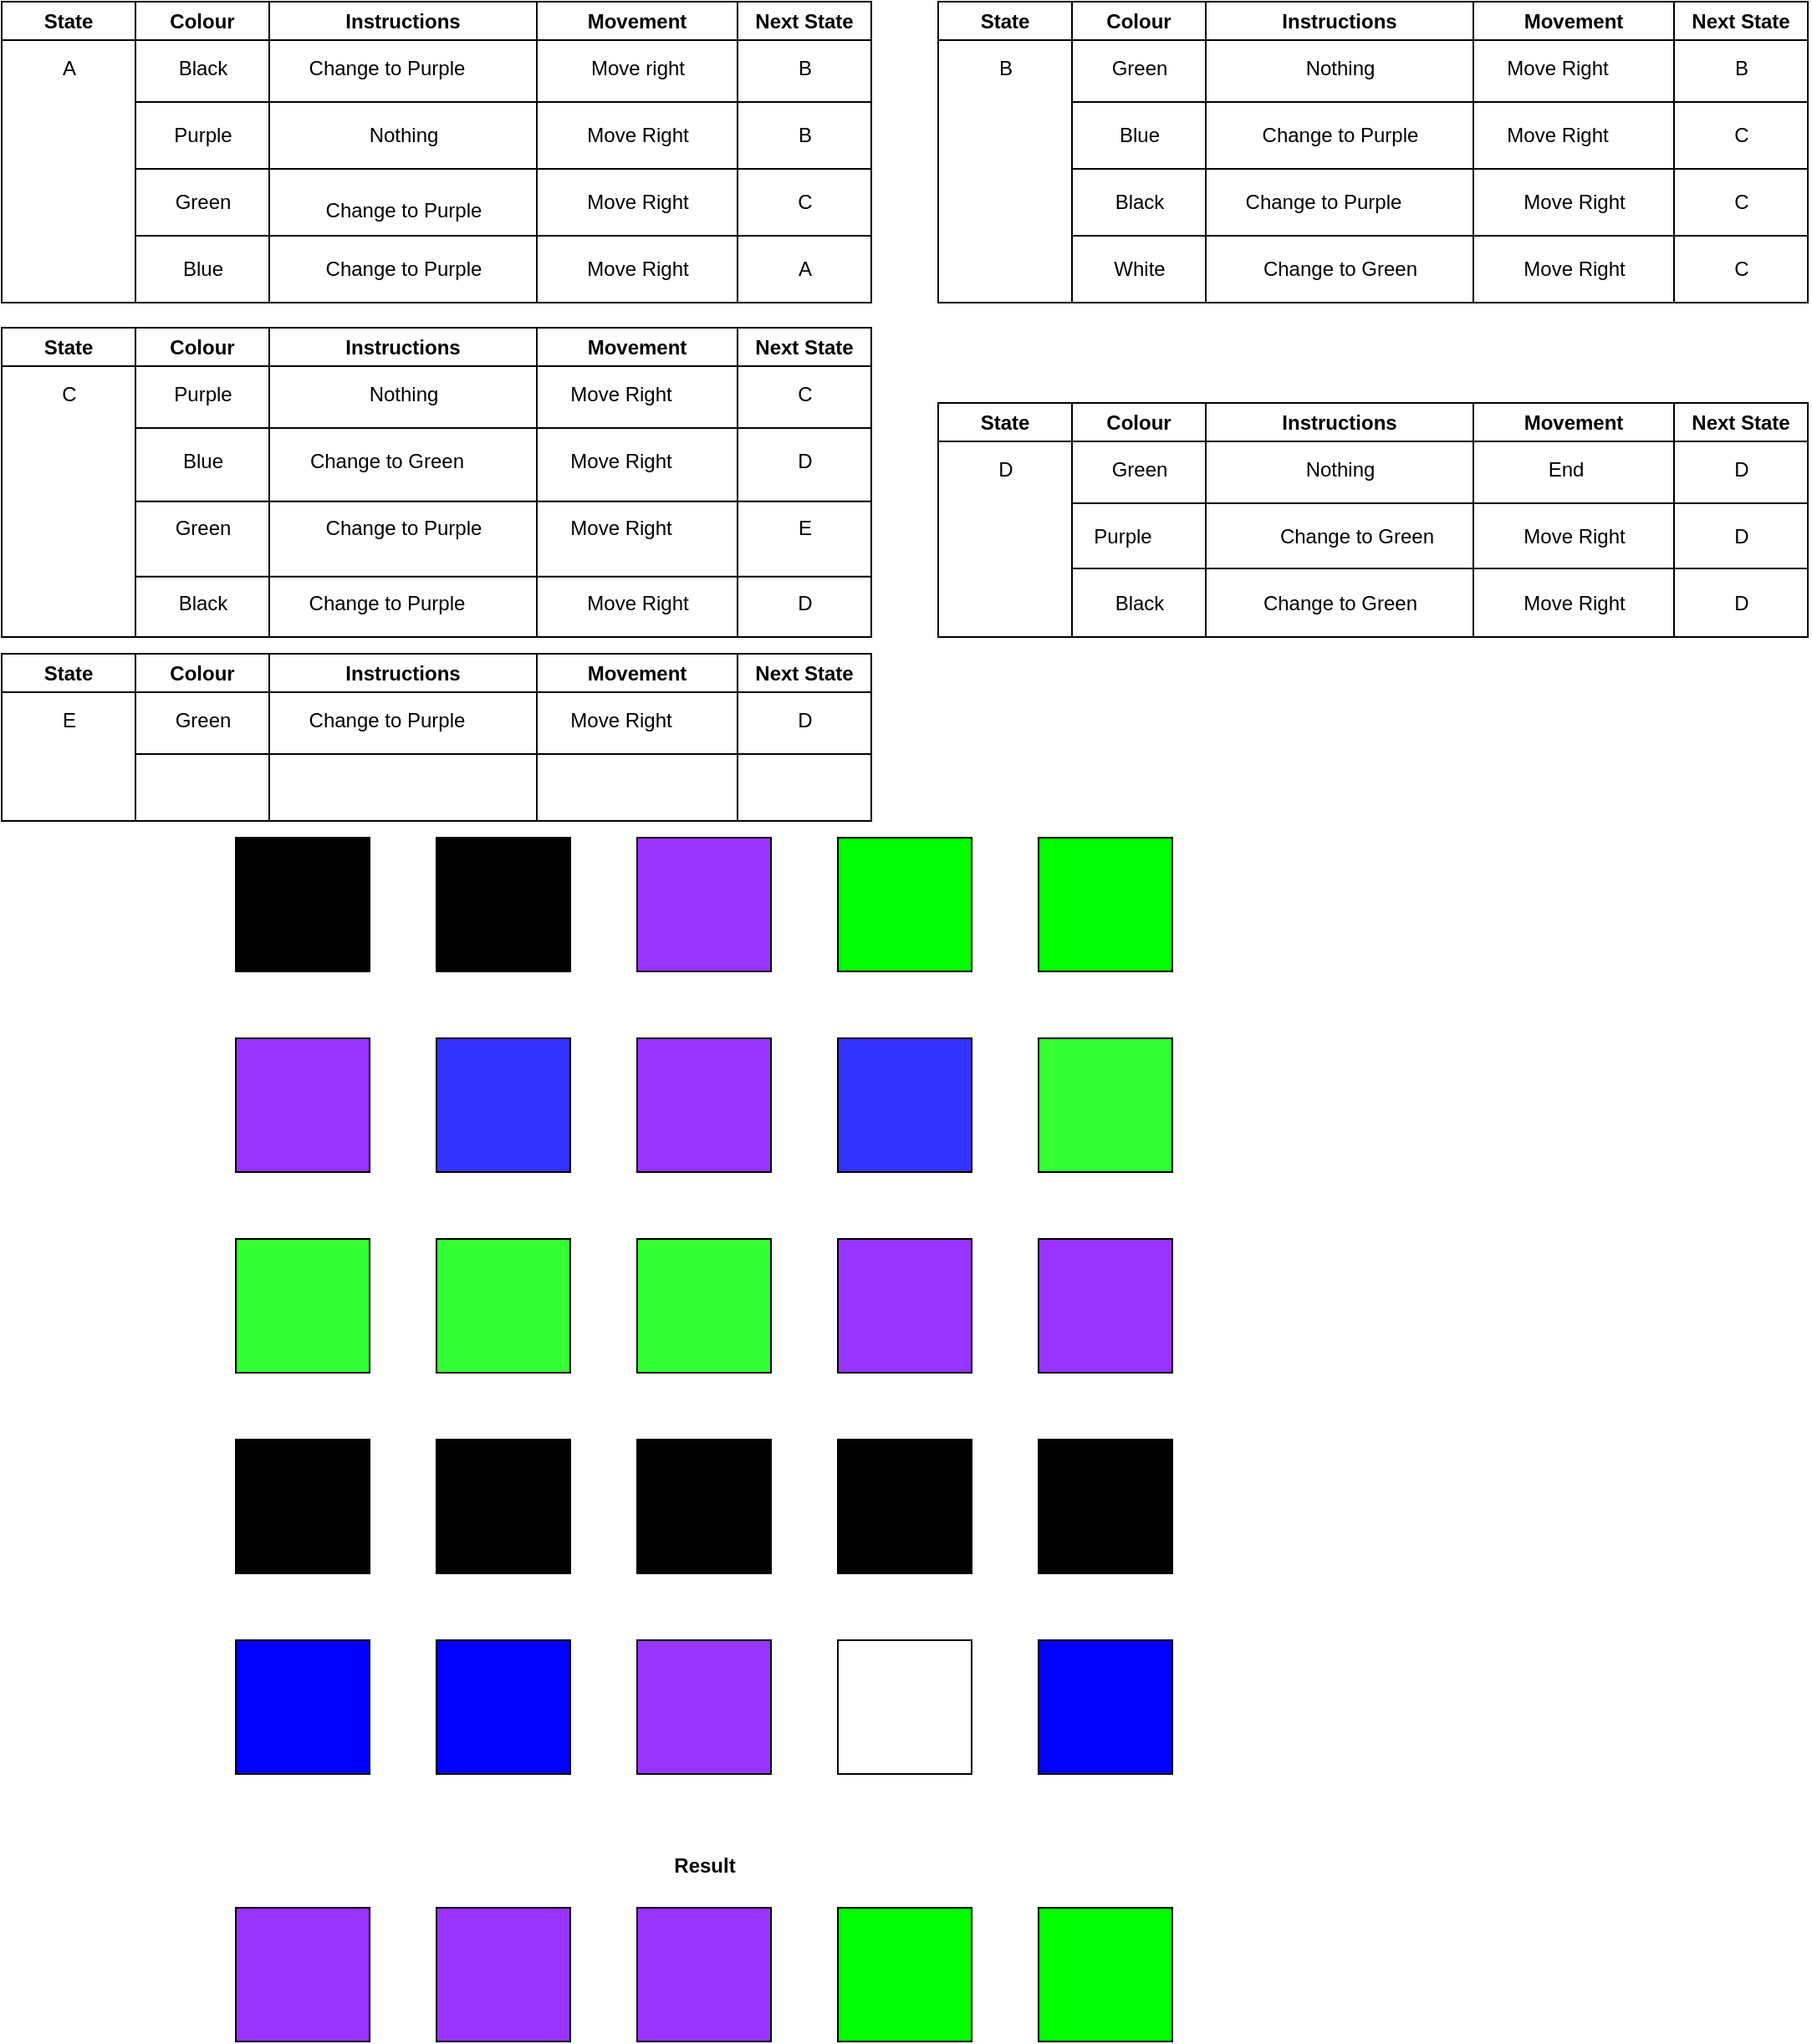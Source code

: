 <mxfile version="21.0.8" type="onedrive"><diagram name="Page-1" id="pqHqkP57RlpaPnxZRw1r"><mxGraphModel dx="2038" dy="684" grid="1" gridSize="10" guides="1" tooltips="1" connect="1" arrows="1" fold="1" page="1" pageScale="1" pageWidth="850" pageHeight="1100" math="0" shadow="0"><root><mxCell id="0"/><mxCell id="1" parent="0"/><mxCell id="VAElhJzOgDlnHm5393Nt-1" value="State" style="swimlane;whiteSpace=wrap;html=1;" vertex="1" parent="1"><mxGeometry x="-140" y="20" width="80" height="180" as="geometry"/></mxCell><mxCell id="VAElhJzOgDlnHm5393Nt-2" value="A" style="text;html=1;align=center;verticalAlign=middle;resizable=0;points=[];autosize=1;strokeColor=none;fillColor=none;" vertex="1" parent="VAElhJzOgDlnHm5393Nt-1"><mxGeometry x="25" y="25" width="30" height="30" as="geometry"/></mxCell><mxCell id="VAElhJzOgDlnHm5393Nt-3" value="" style="endArrow=none;html=1;rounded=0;" edge="1" parent="1"><mxGeometry width="50" height="50" relative="1" as="geometry"><mxPoint x="-60" y="80" as="sourcePoint"/><mxPoint x="380" y="80" as="targetPoint"/></mxGeometry></mxCell><mxCell id="VAElhJzOgDlnHm5393Nt-4" value="Instructions" style="swimlane;whiteSpace=wrap;html=1;" vertex="1" parent="1"><mxGeometry x="20" y="20" width="160" height="180" as="geometry"/></mxCell><mxCell id="VAElhJzOgDlnHm5393Nt-7" value="" style="endArrow=none;html=1;rounded=0;" edge="1" parent="VAElhJzOgDlnHm5393Nt-4"><mxGeometry width="50" height="50" relative="1" as="geometry"><mxPoint x="-80" y="100" as="sourcePoint"/><mxPoint x="360" y="100" as="targetPoint"/></mxGeometry></mxCell><mxCell id="VAElhJzOgDlnHm5393Nt-8" value="" style="endArrow=none;html=1;rounded=0;" edge="1" parent="VAElhJzOgDlnHm5393Nt-4"><mxGeometry width="50" height="50" relative="1" as="geometry"><mxPoint x="-80" y="140" as="sourcePoint"/><mxPoint x="360" y="140" as="targetPoint"/></mxGeometry></mxCell><mxCell id="VAElhJzOgDlnHm5393Nt-134" value="Nothing" style="text;html=1;align=center;verticalAlign=middle;resizable=0;points=[];autosize=1;strokeColor=none;fillColor=none;" vertex="1" parent="VAElhJzOgDlnHm5393Nt-4"><mxGeometry x="50" y="65" width="60" height="30" as="geometry"/></mxCell><mxCell id="VAElhJzOgDlnHm5393Nt-150" value="Change to Purple" style="text;html=1;align=center;verticalAlign=middle;resizable=0;points=[];autosize=1;strokeColor=none;fillColor=none;" vertex="1" parent="VAElhJzOgDlnHm5393Nt-4"><mxGeometry x="20" y="110" width="120" height="30" as="geometry"/></mxCell><mxCell id="VAElhJzOgDlnHm5393Nt-9" value="Movement" style="swimlane;whiteSpace=wrap;html=1;" vertex="1" parent="1"><mxGeometry x="180" y="20" width="120" height="180" as="geometry"/></mxCell><mxCell id="VAElhJzOgDlnHm5393Nt-135" value="Move Right" style="text;html=1;align=center;verticalAlign=middle;resizable=0;points=[];autosize=1;strokeColor=none;fillColor=none;" vertex="1" parent="VAElhJzOgDlnHm5393Nt-9"><mxGeometry x="20" y="65" width="80" height="30" as="geometry"/></mxCell><mxCell id="VAElhJzOgDlnHm5393Nt-11" value="Next State" style="swimlane;whiteSpace=wrap;html=1;" vertex="1" parent="1"><mxGeometry x="300" y="20" width="80" height="180" as="geometry"/></mxCell><mxCell id="VAElhJzOgDlnHm5393Nt-181" value="A" style="text;html=1;align=center;verticalAlign=middle;resizable=0;points=[];autosize=1;strokeColor=none;fillColor=none;" vertex="1" parent="VAElhJzOgDlnHm5393Nt-11"><mxGeometry x="25" y="145" width="30" height="30" as="geometry"/></mxCell><mxCell id="VAElhJzOgDlnHm5393Nt-12" value="Colour" style="swimlane;whiteSpace=wrap;html=1;" vertex="1" parent="1"><mxGeometry x="-60" y="20" width="80" height="180" as="geometry"/></mxCell><mxCell id="VAElhJzOgDlnHm5393Nt-149" value="Green" style="text;html=1;align=center;verticalAlign=middle;resizable=0;points=[];autosize=1;strokeColor=none;fillColor=none;" vertex="1" parent="VAElhJzOgDlnHm5393Nt-12"><mxGeometry x="10" y="105" width="60" height="30" as="geometry"/></mxCell><mxCell id="VAElhJzOgDlnHm5393Nt-132" value="Purple" style="text;html=1;align=center;verticalAlign=middle;resizable=0;points=[];autosize=1;strokeColor=none;fillColor=none;" vertex="1" parent="VAElhJzOgDlnHm5393Nt-12"><mxGeometry x="10" y="65" width="60" height="30" as="geometry"/></mxCell><mxCell id="VAElhJzOgDlnHm5393Nt-178" value="Blue" style="text;html=1;align=center;verticalAlign=middle;resizable=0;points=[];autosize=1;strokeColor=none;fillColor=none;" vertex="1" parent="VAElhJzOgDlnHm5393Nt-12"><mxGeometry x="15" y="145" width="50" height="30" as="geometry"/></mxCell><mxCell id="VAElhJzOgDlnHm5393Nt-14" value="" style="whiteSpace=wrap;html=1;aspect=fixed;fillColor=#9933FF;" vertex="1" parent="1"><mxGeometry y="1160" width="80" height="80" as="geometry"/></mxCell><mxCell id="VAElhJzOgDlnHm5393Nt-15" value="" style="whiteSpace=wrap;html=1;aspect=fixed;fillColor=#9933FF;" vertex="1" parent="1"><mxGeometry x="120" y="1160" width="80" height="80" as="geometry"/></mxCell><mxCell id="VAElhJzOgDlnHm5393Nt-16" value="" style="whiteSpace=wrap;html=1;aspect=fixed;fillColor=#9933FF;" vertex="1" parent="1"><mxGeometry x="240" y="1160" width="80" height="80" as="geometry"/></mxCell><mxCell id="VAElhJzOgDlnHm5393Nt-17" value="" style="whiteSpace=wrap;html=1;aspect=fixed;fillColor=#00FF00;" vertex="1" parent="1"><mxGeometry x="360" y="1160" width="80" height="80" as="geometry"/></mxCell><mxCell id="VAElhJzOgDlnHm5393Nt-18" value="" style="whiteSpace=wrap;html=1;aspect=fixed;fillColor=#00FF00;" vertex="1" parent="1"><mxGeometry x="480" y="1160" width="80" height="80" as="geometry"/></mxCell><mxCell id="VAElhJzOgDlnHm5393Nt-19" value="" style="whiteSpace=wrap;html=1;aspect=fixed;fillColor=#000000;" vertex="1" parent="1"><mxGeometry y="520" width="80" height="80" as="geometry"/></mxCell><mxCell id="VAElhJzOgDlnHm5393Nt-20" value="" style="whiteSpace=wrap;html=1;aspect=fixed;fillColor=#000000;" vertex="1" parent="1"><mxGeometry x="120" y="520" width="80" height="80" as="geometry"/></mxCell><mxCell id="VAElhJzOgDlnHm5393Nt-21" value="" style="whiteSpace=wrap;html=1;aspect=fixed;fillColor=#9933FF;" vertex="1" parent="1"><mxGeometry x="240" y="520" width="80" height="80" as="geometry"/></mxCell><mxCell id="VAElhJzOgDlnHm5393Nt-22" value="" style="whiteSpace=wrap;html=1;aspect=fixed;fillColor=#00FF00;" vertex="1" parent="1"><mxGeometry x="360" y="520" width="80" height="80" as="geometry"/></mxCell><mxCell id="VAElhJzOgDlnHm5393Nt-23" value="" style="whiteSpace=wrap;html=1;aspect=fixed;fillColor=#00FF00;" vertex="1" parent="1"><mxGeometry x="480" y="520" width="80" height="80" as="geometry"/></mxCell><mxCell id="VAElhJzOgDlnHm5393Nt-24" value="" style="whiteSpace=wrap;html=1;aspect=fixed;fillColor=#9933FF;" vertex="1" parent="1"><mxGeometry y="640" width="80" height="80" as="geometry"/></mxCell><mxCell id="VAElhJzOgDlnHm5393Nt-25" value="" style="whiteSpace=wrap;html=1;aspect=fixed;fillColor=#3333FF;" vertex="1" parent="1"><mxGeometry x="120" y="640" width="80" height="80" as="geometry"/></mxCell><mxCell id="VAElhJzOgDlnHm5393Nt-26" value="" style="whiteSpace=wrap;html=1;aspect=fixed;fillColor=#9933FF;" vertex="1" parent="1"><mxGeometry x="240" y="640" width="80" height="80" as="geometry"/></mxCell><mxCell id="VAElhJzOgDlnHm5393Nt-27" value="" style="whiteSpace=wrap;html=1;aspect=fixed;fillColor=#3333FF;" vertex="1" parent="1"><mxGeometry x="360" y="640" width="80" height="80" as="geometry"/></mxCell><mxCell id="VAElhJzOgDlnHm5393Nt-28" value="" style="whiteSpace=wrap;html=1;aspect=fixed;fillColor=#33FF33;" vertex="1" parent="1"><mxGeometry x="480" y="640" width="80" height="80" as="geometry"/></mxCell><mxCell id="VAElhJzOgDlnHm5393Nt-29" value="" style="whiteSpace=wrap;html=1;aspect=fixed;fillColor=#33FF33;" vertex="1" parent="1"><mxGeometry y="760" width="80" height="80" as="geometry"/></mxCell><mxCell id="VAElhJzOgDlnHm5393Nt-30" value="" style="whiteSpace=wrap;html=1;aspect=fixed;fillColor=#33FF33;" vertex="1" parent="1"><mxGeometry x="120" y="760" width="80" height="80" as="geometry"/></mxCell><mxCell id="VAElhJzOgDlnHm5393Nt-31" value="" style="whiteSpace=wrap;html=1;aspect=fixed;fillColor=#33FF33;" vertex="1" parent="1"><mxGeometry x="240" y="760" width="80" height="80" as="geometry"/></mxCell><mxCell id="VAElhJzOgDlnHm5393Nt-32" value="" style="whiteSpace=wrap;html=1;aspect=fixed;fillColor=#9933FF;" vertex="1" parent="1"><mxGeometry x="360" y="760" width="80" height="80" as="geometry"/></mxCell><mxCell id="VAElhJzOgDlnHm5393Nt-33" value="" style="whiteSpace=wrap;html=1;aspect=fixed;fillColor=#9933FF;" vertex="1" parent="1"><mxGeometry x="480" y="760" width="80" height="80" as="geometry"/></mxCell><mxCell id="VAElhJzOgDlnHm5393Nt-34" value="" style="whiteSpace=wrap;html=1;aspect=fixed;fillColor=#000000;" vertex="1" parent="1"><mxGeometry y="880" width="80" height="80" as="geometry"/></mxCell><mxCell id="VAElhJzOgDlnHm5393Nt-35" value="" style="whiteSpace=wrap;html=1;aspect=fixed;fillColor=#000000;" vertex="1" parent="1"><mxGeometry x="120" y="880" width="80" height="80" as="geometry"/></mxCell><mxCell id="VAElhJzOgDlnHm5393Nt-36" value="" style="whiteSpace=wrap;html=1;aspect=fixed;fillColor=#000000;" vertex="1" parent="1"><mxGeometry x="240" y="880" width="80" height="80" as="geometry"/></mxCell><mxCell id="VAElhJzOgDlnHm5393Nt-37" value="" style="whiteSpace=wrap;html=1;aspect=fixed;fillColor=#000000;" vertex="1" parent="1"><mxGeometry x="360" y="880" width="80" height="80" as="geometry"/></mxCell><mxCell id="VAElhJzOgDlnHm5393Nt-38" value="" style="whiteSpace=wrap;html=1;aspect=fixed;fillColor=#000000;" vertex="1" parent="1"><mxGeometry x="480" y="880" width="80" height="80" as="geometry"/></mxCell><mxCell id="VAElhJzOgDlnHm5393Nt-39" value="" style="whiteSpace=wrap;html=1;aspect=fixed;fillColor=#0000FF;" vertex="1" parent="1"><mxGeometry y="1000" width="80" height="80" as="geometry"/></mxCell><mxCell id="VAElhJzOgDlnHm5393Nt-40" value="" style="whiteSpace=wrap;html=1;aspect=fixed;fillColor=#0000FF;" vertex="1" parent="1"><mxGeometry x="120" y="1000" width="80" height="80" as="geometry"/></mxCell><mxCell id="VAElhJzOgDlnHm5393Nt-41" value="" style="whiteSpace=wrap;html=1;aspect=fixed;fillColor=#9933FF;" vertex="1" parent="1"><mxGeometry x="240" y="1000" width="80" height="80" as="geometry"/></mxCell><mxCell id="VAElhJzOgDlnHm5393Nt-42" value="" style="whiteSpace=wrap;html=1;aspect=fixed;fillColor=#FFFFFF;" vertex="1" parent="1"><mxGeometry x="360" y="1000" width="80" height="80" as="geometry"/></mxCell><mxCell id="VAElhJzOgDlnHm5393Nt-43" value="" style="whiteSpace=wrap;html=1;aspect=fixed;fillColor=#0000FF;" vertex="1" parent="1"><mxGeometry x="480" y="1000" width="80" height="80" as="geometry"/></mxCell><mxCell id="VAElhJzOgDlnHm5393Nt-44" value="B" style="text;html=1;align=center;verticalAlign=middle;resizable=0;points=[];autosize=1;strokeColor=none;fillColor=none;" vertex="1" parent="1"><mxGeometry x="325" y="45" width="30" height="30" as="geometry"/></mxCell><mxCell id="VAElhJzOgDlnHm5393Nt-45" value="State" style="swimlane;whiteSpace=wrap;html=1;" vertex="1" parent="1"><mxGeometry x="420" y="20" width="80" height="180" as="geometry"/></mxCell><mxCell id="VAElhJzOgDlnHm5393Nt-46" value="B" style="text;html=1;align=center;verticalAlign=middle;resizable=0;points=[];autosize=1;strokeColor=none;fillColor=none;" vertex="1" parent="VAElhJzOgDlnHm5393Nt-45"><mxGeometry x="25" y="25" width="30" height="30" as="geometry"/></mxCell><mxCell id="VAElhJzOgDlnHm5393Nt-47" value="" style="endArrow=none;html=1;rounded=0;" edge="1" parent="1"><mxGeometry width="50" height="50" relative="1" as="geometry"><mxPoint x="500" y="80" as="sourcePoint"/><mxPoint x="940" y="80" as="targetPoint"/></mxGeometry></mxCell><mxCell id="VAElhJzOgDlnHm5393Nt-48" value="Instructions" style="swimlane;whiteSpace=wrap;html=1;" vertex="1" parent="1"><mxGeometry x="580" y="20" width="160" height="180" as="geometry"/></mxCell><mxCell id="VAElhJzOgDlnHm5393Nt-51" value="" style="endArrow=none;html=1;rounded=0;" edge="1" parent="VAElhJzOgDlnHm5393Nt-48"><mxGeometry width="50" height="50" relative="1" as="geometry"><mxPoint x="-80" y="100" as="sourcePoint"/><mxPoint x="360" y="100" as="targetPoint"/></mxGeometry></mxCell><mxCell id="VAElhJzOgDlnHm5393Nt-53" value="" style="endArrow=none;html=1;rounded=0;" edge="1" parent="VAElhJzOgDlnHm5393Nt-48"><mxGeometry width="50" height="50" relative="1" as="geometry"><mxPoint x="-80" y="140" as="sourcePoint"/><mxPoint x="360" y="140" as="targetPoint"/></mxGeometry></mxCell><mxCell id="VAElhJzOgDlnHm5393Nt-55" value="Movement" style="swimlane;whiteSpace=wrap;html=1;" vertex="1" parent="1"><mxGeometry x="740" y="20" width="120" height="180" as="geometry"/></mxCell><mxCell id="VAElhJzOgDlnHm5393Nt-58" value="Next State" style="swimlane;whiteSpace=wrap;html=1;" vertex="1" parent="1"><mxGeometry x="860" y="20" width="80" height="180" as="geometry"/></mxCell><mxCell id="VAElhJzOgDlnHm5393Nt-59" value="Colour" style="swimlane;whiteSpace=wrap;html=1;startSize=23;" vertex="1" parent="1"><mxGeometry x="500" y="20" width="80" height="180" as="geometry"/></mxCell><mxCell id="VAElhJzOgDlnHm5393Nt-138" value="Blue" style="text;html=1;align=center;verticalAlign=middle;resizable=0;points=[];autosize=1;strokeColor=none;fillColor=none;" vertex="1" parent="VAElhJzOgDlnHm5393Nt-59"><mxGeometry x="15" y="65" width="50" height="30" as="geometry"/></mxCell><mxCell id="VAElhJzOgDlnHm5393Nt-63" value="B" style="text;html=1;align=center;verticalAlign=middle;resizable=0;points=[];autosize=1;strokeColor=none;fillColor=none;" vertex="1" parent="1"><mxGeometry x="885" y="45" width="30" height="30" as="geometry"/></mxCell><mxCell id="VAElhJzOgDlnHm5393Nt-65" value="C" style="text;html=1;align=center;verticalAlign=middle;resizable=0;points=[];autosize=1;strokeColor=none;fillColor=none;" vertex="1" parent="1"><mxGeometry x="885" y="85" width="30" height="30" as="geometry"/></mxCell><mxCell id="VAElhJzOgDlnHm5393Nt-66" value="State" style="swimlane;whiteSpace=wrap;html=1;" vertex="1" parent="1"><mxGeometry x="-140" y="215" width="80" height="185" as="geometry"/></mxCell><mxCell id="VAElhJzOgDlnHm5393Nt-67" value="C" style="text;html=1;align=center;verticalAlign=middle;resizable=0;points=[];autosize=1;strokeColor=none;fillColor=none;" vertex="1" parent="VAElhJzOgDlnHm5393Nt-66"><mxGeometry x="25" y="25" width="30" height="30" as="geometry"/></mxCell><mxCell id="VAElhJzOgDlnHm5393Nt-68" value="" style="endArrow=none;html=1;rounded=0;" edge="1" parent="1"><mxGeometry width="50" height="50" relative="1" as="geometry"><mxPoint x="-60" y="275" as="sourcePoint"/><mxPoint x="380" y="275" as="targetPoint"/></mxGeometry></mxCell><mxCell id="VAElhJzOgDlnHm5393Nt-69" value="Instructions" style="swimlane;whiteSpace=wrap;html=1;" vertex="1" parent="1"><mxGeometry x="20" y="215" width="160" height="185" as="geometry"/></mxCell><mxCell id="VAElhJzOgDlnHm5393Nt-142" value="Nothing" style="text;html=1;align=center;verticalAlign=middle;resizable=0;points=[];autosize=1;strokeColor=none;fillColor=none;" vertex="1" parent="VAElhJzOgDlnHm5393Nt-69"><mxGeometry x="50" y="25" width="60" height="30" as="geometry"/></mxCell><mxCell id="VAElhJzOgDlnHm5393Nt-72" value="Movement" style="swimlane;whiteSpace=wrap;html=1;" vertex="1" parent="1"><mxGeometry x="180" y="215" width="120" height="185" as="geometry"/></mxCell><mxCell id="VAElhJzOgDlnHm5393Nt-153" value="" style="endArrow=none;html=1;rounded=0;" edge="1" parent="VAElhJzOgDlnHm5393Nt-72"><mxGeometry width="50" height="50" relative="1" as="geometry"><mxPoint x="-240" y="103.82" as="sourcePoint"/><mxPoint x="200" y="103.82" as="targetPoint"/></mxGeometry></mxCell><mxCell id="VAElhJzOgDlnHm5393Nt-171" value="" style="endArrow=none;html=1;rounded=0;" edge="1" parent="VAElhJzOgDlnHm5393Nt-72"><mxGeometry width="50" height="50" relative="1" as="geometry"><mxPoint x="-240" y="148.82" as="sourcePoint"/><mxPoint x="200" y="148.82" as="targetPoint"/></mxGeometry></mxCell><mxCell id="VAElhJzOgDlnHm5393Nt-74" value="Next State" style="swimlane;whiteSpace=wrap;html=1;" vertex="1" parent="1"><mxGeometry x="300" y="215" width="80" height="185" as="geometry"/></mxCell><mxCell id="VAElhJzOgDlnHm5393Nt-75" value="Colour" style="swimlane;whiteSpace=wrap;html=1;" vertex="1" parent="1"><mxGeometry x="-60" y="215" width="80" height="185" as="geometry"/></mxCell><mxCell id="VAElhJzOgDlnHm5393Nt-141" value="Purple" style="text;html=1;align=center;verticalAlign=middle;resizable=0;points=[];autosize=1;strokeColor=none;fillColor=none;" vertex="1" parent="VAElhJzOgDlnHm5393Nt-75"><mxGeometry x="10" y="25" width="60" height="30" as="geometry"/></mxCell><mxCell id="VAElhJzOgDlnHm5393Nt-154" value="Green" style="text;html=1;align=center;verticalAlign=middle;resizable=0;points=[];autosize=1;strokeColor=none;fillColor=none;" vertex="1" parent="VAElhJzOgDlnHm5393Nt-75"><mxGeometry x="10" y="105" width="60" height="30" as="geometry"/></mxCell><mxCell id="VAElhJzOgDlnHm5393Nt-77" value="C" style="text;html=1;align=center;verticalAlign=middle;resizable=0;points=[];autosize=1;strokeColor=none;fillColor=none;" vertex="1" parent="1"><mxGeometry x="325" y="240" width="30" height="30" as="geometry"/></mxCell><mxCell id="VAElhJzOgDlnHm5393Nt-78" value="State" style="swimlane;whiteSpace=wrap;html=1;" vertex="1" parent="1"><mxGeometry x="420" y="260" width="80" height="140" as="geometry"/></mxCell><mxCell id="VAElhJzOgDlnHm5393Nt-79" value="D" style="text;html=1;align=center;verticalAlign=middle;resizable=0;points=[];autosize=1;strokeColor=none;fillColor=none;" vertex="1" parent="VAElhJzOgDlnHm5393Nt-78"><mxGeometry x="25" y="25" width="30" height="30" as="geometry"/></mxCell><mxCell id="VAElhJzOgDlnHm5393Nt-80" value="" style="endArrow=none;html=1;rounded=0;" edge="1" parent="1"><mxGeometry width="50" height="50" relative="1" as="geometry"><mxPoint x="500" y="320" as="sourcePoint"/><mxPoint x="940" y="320" as="targetPoint"/></mxGeometry></mxCell><mxCell id="VAElhJzOgDlnHm5393Nt-81" value="Instructions" style="swimlane;whiteSpace=wrap;html=1;" vertex="1" parent="1"><mxGeometry x="580" y="260" width="160" height="140" as="geometry"/></mxCell><mxCell id="VAElhJzOgDlnHm5393Nt-83" value="Movement" style="swimlane;whiteSpace=wrap;html=1;" vertex="1" parent="1"><mxGeometry x="740" y="260" width="120" height="140" as="geometry"/></mxCell><mxCell id="VAElhJzOgDlnHm5393Nt-84" value="End" style="text;html=1;align=center;verticalAlign=middle;resizable=0;points=[];autosize=1;strokeColor=none;fillColor=none;" vertex="1" parent="VAElhJzOgDlnHm5393Nt-83"><mxGeometry x="35" y="25" width="40" height="30" as="geometry"/></mxCell><mxCell id="VAElhJzOgDlnHm5393Nt-85" value="Next State" style="swimlane;whiteSpace=wrap;html=1;" vertex="1" parent="1"><mxGeometry x="860" y="260" width="80" height="140" as="geometry"/></mxCell><mxCell id="VAElhJzOgDlnHm5393Nt-86" value="D" style="text;html=1;align=center;verticalAlign=middle;resizable=0;points=[];autosize=1;strokeColor=none;fillColor=none;" vertex="1" parent="VAElhJzOgDlnHm5393Nt-85"><mxGeometry x="25" y="65" width="30" height="30" as="geometry"/></mxCell><mxCell id="VAElhJzOgDlnHm5393Nt-87" value="" style="endArrow=none;html=1;rounded=0;" edge="1" parent="VAElhJzOgDlnHm5393Nt-85"><mxGeometry width="50" height="50" relative="1" as="geometry"><mxPoint x="-360" y="99" as="sourcePoint"/><mxPoint x="80" y="99" as="targetPoint"/></mxGeometry></mxCell><mxCell id="VAElhJzOgDlnHm5393Nt-88" value="Colour" style="swimlane;whiteSpace=wrap;html=1;" vertex="1" parent="1"><mxGeometry x="500" y="260" width="80" height="140" as="geometry"/></mxCell><mxCell id="VAElhJzOgDlnHm5393Nt-90" value="D" style="text;html=1;align=center;verticalAlign=middle;resizable=0;points=[];autosize=1;strokeColor=none;fillColor=none;" vertex="1" parent="1"><mxGeometry x="885" y="285" width="30" height="30" as="geometry"/></mxCell><mxCell id="VAElhJzOgDlnHm5393Nt-93" value="B" style="text;html=1;align=center;verticalAlign=middle;resizable=0;points=[];autosize=1;strokeColor=none;fillColor=none;" vertex="1" parent="1"><mxGeometry x="325" y="85" width="30" height="30" as="geometry"/></mxCell><mxCell id="VAElhJzOgDlnHm5393Nt-96" value="C" style="text;html=1;align=center;verticalAlign=middle;resizable=0;points=[];autosize=1;strokeColor=none;fillColor=none;" vertex="1" parent="1"><mxGeometry x="885" y="125" width="30" height="30" as="geometry"/></mxCell><mxCell id="VAElhJzOgDlnHm5393Nt-97" value="&lt;b&gt;Result&lt;/b&gt;" style="text;html=1;align=center;verticalAlign=middle;resizable=0;points=[];autosize=1;strokeColor=none;fillColor=none;" vertex="1" parent="1"><mxGeometry x="250" y="1120" width="60" height="30" as="geometry"/></mxCell><mxCell id="VAElhJzOgDlnHm5393Nt-101" value="C" style="text;html=1;align=center;verticalAlign=middle;resizable=0;points=[];autosize=1;strokeColor=none;fillColor=none;" vertex="1" parent="1"><mxGeometry x="325" y="125" width="30" height="30" as="geometry"/></mxCell><mxCell id="VAElhJzOgDlnHm5393Nt-108" value="Move Right" style="text;html=1;align=center;verticalAlign=middle;resizable=0;points=[];autosize=1;strokeColor=none;fillColor=none;" vertex="1" parent="1"><mxGeometry x="760" y="325" width="80" height="30" as="geometry"/></mxCell><mxCell id="VAElhJzOgDlnHm5393Nt-109" value="C" style="text;html=1;align=center;verticalAlign=middle;resizable=0;points=[];autosize=1;strokeColor=none;fillColor=none;" vertex="1" parent="1"><mxGeometry x="885" y="165" width="30" height="30" as="geometry"/></mxCell><mxCell id="VAElhJzOgDlnHm5393Nt-110" value="State" style="swimlane;whiteSpace=wrap;html=1;" vertex="1" parent="1"><mxGeometry x="-140" y="410" width="80" height="100" as="geometry"/></mxCell><mxCell id="VAElhJzOgDlnHm5393Nt-111" value="E" style="text;html=1;align=center;verticalAlign=middle;resizable=0;points=[];autosize=1;strokeColor=none;fillColor=none;" vertex="1" parent="VAElhJzOgDlnHm5393Nt-110"><mxGeometry x="25" y="25" width="30" height="30" as="geometry"/></mxCell><mxCell id="VAElhJzOgDlnHm5393Nt-112" value="" style="endArrow=none;html=1;rounded=0;" edge="1" parent="1"><mxGeometry width="50" height="50" relative="1" as="geometry"><mxPoint x="-60" y="470" as="sourcePoint"/><mxPoint x="380" y="470" as="targetPoint"/></mxGeometry></mxCell><mxCell id="VAElhJzOgDlnHm5393Nt-113" value="Instructions" style="swimlane;whiteSpace=wrap;html=1;" vertex="1" parent="1"><mxGeometry x="20" y="410" width="160" height="100" as="geometry"/></mxCell><mxCell id="VAElhJzOgDlnHm5393Nt-115" value="Movement" style="swimlane;whiteSpace=wrap;html=1;" vertex="1" parent="1"><mxGeometry x="180" y="410" width="120" height="100" as="geometry"/></mxCell><mxCell id="VAElhJzOgDlnHm5393Nt-117" value="Next State" style="swimlane;whiteSpace=wrap;html=1;" vertex="1" parent="1"><mxGeometry x="300" y="410" width="80" height="100" as="geometry"/></mxCell><mxCell id="VAElhJzOgDlnHm5393Nt-118" value="Colour" style="swimlane;whiteSpace=wrap;html=1;" vertex="1" parent="1"><mxGeometry x="-60" y="410" width="80" height="100" as="geometry"/></mxCell><mxCell id="VAElhJzOgDlnHm5393Nt-120" value="D" style="text;html=1;align=center;verticalAlign=middle;resizable=0;points=[];autosize=1;strokeColor=none;fillColor=none;" vertex="1" parent="1"><mxGeometry x="325" y="435" width="30" height="30" as="geometry"/></mxCell><mxCell id="VAElhJzOgDlnHm5393Nt-123" value="D" style="text;html=1;align=center;verticalAlign=middle;resizable=0;points=[];autosize=1;strokeColor=none;fillColor=none;" vertex="1" parent="1"><mxGeometry x="325" y="280" width="30" height="30" as="geometry"/></mxCell><mxCell id="VAElhJzOgDlnHm5393Nt-126" value="Move Right" style="text;html=1;align=center;verticalAlign=middle;resizable=0;points=[];autosize=1;strokeColor=none;fillColor=none;" vertex="1" parent="1"><mxGeometry x="760" y="365" width="80" height="30" as="geometry"/></mxCell><mxCell id="VAElhJzOgDlnHm5393Nt-127" value="D" style="text;html=1;align=center;verticalAlign=middle;resizable=0;points=[];autosize=1;strokeColor=none;fillColor=none;" vertex="1" parent="1"><mxGeometry x="885" y="365" width="30" height="30" as="geometry"/></mxCell><mxCell id="VAElhJzOgDlnHm5393Nt-128" value="Black" style="text;html=1;align=center;verticalAlign=middle;resizable=0;points=[];autosize=1;strokeColor=none;fillColor=none;" vertex="1" parent="1"><mxGeometry x="-45" y="45" width="50" height="30" as="geometry"/></mxCell><mxCell id="VAElhJzOgDlnHm5393Nt-129" value="Change to Purple" style="text;html=1;align=center;verticalAlign=middle;resizable=0;points=[];autosize=1;strokeColor=none;fillColor=none;" vertex="1" parent="1"><mxGeometry x="30" y="45" width="120" height="30" as="geometry"/></mxCell><mxCell id="VAElhJzOgDlnHm5393Nt-130" value="Move right" style="text;html=1;align=center;verticalAlign=middle;resizable=0;points=[];autosize=1;strokeColor=none;fillColor=none;" vertex="1" parent="1"><mxGeometry x="200" y="45" width="80" height="30" as="geometry"/></mxCell><mxCell id="VAElhJzOgDlnHm5393Nt-131" value="Green" style="text;html=1;align=center;verticalAlign=middle;resizable=0;points=[];autosize=1;strokeColor=none;fillColor=none;" vertex="1" parent="1"><mxGeometry x="510" y="45" width="60" height="30" as="geometry"/></mxCell><mxCell id="VAElhJzOgDlnHm5393Nt-136" value="Nothing" style="text;html=1;align=center;verticalAlign=middle;resizable=0;points=[];autosize=1;strokeColor=none;fillColor=none;" vertex="1" parent="1"><mxGeometry x="630" y="45" width="60" height="30" as="geometry"/></mxCell><mxCell id="VAElhJzOgDlnHm5393Nt-137" value="Move Right" style="text;html=1;align=center;verticalAlign=middle;resizable=0;points=[];autosize=1;strokeColor=none;fillColor=none;" vertex="1" parent="1"><mxGeometry x="750" y="45" width="80" height="30" as="geometry"/></mxCell><mxCell id="VAElhJzOgDlnHm5393Nt-139" value="Change to Purple" style="text;html=1;align=center;verticalAlign=middle;resizable=0;points=[];autosize=1;strokeColor=none;fillColor=none;" vertex="1" parent="1"><mxGeometry x="600" y="85" width="120" height="30" as="geometry"/></mxCell><mxCell id="VAElhJzOgDlnHm5393Nt-140" value="Move Right" style="text;html=1;align=center;verticalAlign=middle;resizable=0;points=[];autosize=1;strokeColor=none;fillColor=none;" vertex="1" parent="1"><mxGeometry x="750" y="85" width="80" height="30" as="geometry"/></mxCell><mxCell id="VAElhJzOgDlnHm5393Nt-143" value="Move Right" style="text;html=1;align=center;verticalAlign=middle;resizable=0;points=[];autosize=1;strokeColor=none;fillColor=none;" vertex="1" parent="1"><mxGeometry x="190" y="240" width="80" height="30" as="geometry"/></mxCell><mxCell id="VAElhJzOgDlnHm5393Nt-144" value="Blue" style="text;html=1;align=center;verticalAlign=middle;resizable=0;points=[];autosize=1;strokeColor=none;fillColor=none;" vertex="1" parent="1"><mxGeometry x="-45" y="280" width="50" height="30" as="geometry"/></mxCell><mxCell id="VAElhJzOgDlnHm5393Nt-145" value="Change to Green" style="text;html=1;align=center;verticalAlign=middle;resizable=0;points=[];autosize=1;strokeColor=none;fillColor=none;" vertex="1" parent="1"><mxGeometry x="30" y="280" width="120" height="30" as="geometry"/></mxCell><mxCell id="VAElhJzOgDlnHm5393Nt-146" value="Move Right" style="text;html=1;align=center;verticalAlign=middle;resizable=0;points=[];autosize=1;strokeColor=none;fillColor=none;" vertex="1" parent="1"><mxGeometry x="190" y="280" width="80" height="30" as="geometry"/></mxCell><mxCell id="VAElhJzOgDlnHm5393Nt-147" value="Green" style="text;html=1;align=center;verticalAlign=middle;resizable=0;points=[];autosize=1;strokeColor=none;fillColor=none;" vertex="1" parent="1"><mxGeometry x="510" y="285" width="60" height="30" as="geometry"/></mxCell><mxCell id="VAElhJzOgDlnHm5393Nt-148" value="Nothing" style="text;html=1;align=center;verticalAlign=middle;resizable=0;points=[];autosize=1;strokeColor=none;fillColor=none;" vertex="1" parent="1"><mxGeometry x="630" y="285" width="60" height="30" as="geometry"/></mxCell><mxCell id="VAElhJzOgDlnHm5393Nt-151" value="Move Right" style="text;html=1;align=center;verticalAlign=middle;resizable=0;points=[];autosize=1;strokeColor=none;fillColor=none;" vertex="1" parent="1"><mxGeometry x="200" y="125" width="80" height="30" as="geometry"/></mxCell><mxCell id="VAElhJzOgDlnHm5393Nt-155" value="Change to Purple" style="text;html=1;align=center;verticalAlign=middle;resizable=0;points=[];autosize=1;strokeColor=none;fillColor=none;" vertex="1" parent="1"><mxGeometry x="40" y="320" width="120" height="30" as="geometry"/></mxCell><mxCell id="VAElhJzOgDlnHm5393Nt-156" value="Move Right" style="text;html=1;align=center;verticalAlign=middle;resizable=0;points=[];autosize=1;strokeColor=none;fillColor=none;" vertex="1" parent="1"><mxGeometry x="190" y="320" width="80" height="30" as="geometry"/></mxCell><mxCell id="VAElhJzOgDlnHm5393Nt-157" value="E" style="text;html=1;align=center;verticalAlign=middle;resizable=0;points=[];autosize=1;strokeColor=none;fillColor=none;" vertex="1" parent="1"><mxGeometry x="325" y="320" width="30" height="30" as="geometry"/></mxCell><mxCell id="VAElhJzOgDlnHm5393Nt-158" value="Green" style="text;html=1;align=center;verticalAlign=middle;resizable=0;points=[];autosize=1;strokeColor=none;fillColor=none;" vertex="1" parent="1"><mxGeometry x="-50" y="435" width="60" height="30" as="geometry"/></mxCell><mxCell id="VAElhJzOgDlnHm5393Nt-159" value="Change to Purple" style="text;html=1;align=center;verticalAlign=middle;resizable=0;points=[];autosize=1;strokeColor=none;fillColor=none;" vertex="1" parent="1"><mxGeometry x="30" y="435" width="120" height="30" as="geometry"/></mxCell><mxCell id="VAElhJzOgDlnHm5393Nt-160" value="Move Right" style="text;html=1;align=center;verticalAlign=middle;resizable=0;points=[];autosize=1;strokeColor=none;fillColor=none;" vertex="1" parent="1"><mxGeometry x="190" y="435" width="80" height="30" as="geometry"/></mxCell><mxCell id="VAElhJzOgDlnHm5393Nt-161" value="Purple" style="text;html=1;align=center;verticalAlign=middle;resizable=0;points=[];autosize=1;strokeColor=none;fillColor=none;" vertex="1" parent="1"><mxGeometry x="500" y="325" width="60" height="30" as="geometry"/></mxCell><mxCell id="VAElhJzOgDlnHm5393Nt-162" value="Change to Green" style="text;html=1;align=center;verticalAlign=middle;resizable=0;points=[];autosize=1;strokeColor=none;fillColor=none;" vertex="1" parent="1"><mxGeometry x="610" y="325" width="120" height="30" as="geometry"/></mxCell><mxCell id="VAElhJzOgDlnHm5393Nt-168" value="Black" style="text;html=1;align=center;verticalAlign=middle;resizable=0;points=[];autosize=1;strokeColor=none;fillColor=none;" vertex="1" parent="1"><mxGeometry x="515" y="125" width="50" height="30" as="geometry"/></mxCell><mxCell id="VAElhJzOgDlnHm5393Nt-169" value="Change to Purple" style="text;html=1;align=center;verticalAlign=middle;resizable=0;points=[];autosize=1;strokeColor=none;fillColor=none;" vertex="1" parent="1"><mxGeometry x="590" y="125" width="120" height="30" as="geometry"/></mxCell><mxCell id="VAElhJzOgDlnHm5393Nt-170" value="Move Right" style="text;html=1;align=center;verticalAlign=middle;resizable=0;points=[];autosize=1;strokeColor=none;fillColor=none;" vertex="1" parent="1"><mxGeometry x="760" y="125" width="80" height="30" as="geometry"/></mxCell><mxCell id="VAElhJzOgDlnHm5393Nt-172" value="Black" style="text;html=1;align=center;verticalAlign=middle;resizable=0;points=[];autosize=1;strokeColor=none;fillColor=none;" vertex="1" parent="1"><mxGeometry x="-45" y="365" width="50" height="30" as="geometry"/></mxCell><mxCell id="VAElhJzOgDlnHm5393Nt-173" value="Change to Purple" style="text;html=1;align=center;verticalAlign=middle;resizable=0;points=[];autosize=1;strokeColor=none;fillColor=none;" vertex="1" parent="1"><mxGeometry x="30" y="365" width="120" height="30" as="geometry"/></mxCell><mxCell id="VAElhJzOgDlnHm5393Nt-174" value="Move Right" style="text;html=1;align=center;verticalAlign=middle;resizable=0;points=[];autosize=1;strokeColor=none;fillColor=none;" vertex="1" parent="1"><mxGeometry x="200" y="365" width="80" height="30" as="geometry"/></mxCell><mxCell id="VAElhJzOgDlnHm5393Nt-175" value="D" style="text;html=1;align=center;verticalAlign=middle;resizable=0;points=[];autosize=1;strokeColor=none;fillColor=none;" vertex="1" parent="1"><mxGeometry x="325" y="365" width="30" height="30" as="geometry"/></mxCell><mxCell id="VAElhJzOgDlnHm5393Nt-176" value="Black" style="text;html=1;align=center;verticalAlign=middle;resizable=0;points=[];autosize=1;strokeColor=none;fillColor=none;" vertex="1" parent="1"><mxGeometry x="515" y="365" width="50" height="30" as="geometry"/></mxCell><mxCell id="VAElhJzOgDlnHm5393Nt-177" value="Change to Green" style="text;html=1;align=center;verticalAlign=middle;resizable=0;points=[];autosize=1;strokeColor=none;fillColor=none;" vertex="1" parent="1"><mxGeometry x="600" y="365" width="120" height="30" as="geometry"/></mxCell><mxCell id="VAElhJzOgDlnHm5393Nt-179" value="Change to Purple" style="text;html=1;align=center;verticalAlign=middle;resizable=0;points=[];autosize=1;strokeColor=none;fillColor=none;" vertex="1" parent="1"><mxGeometry x="40" y="165" width="120" height="30" as="geometry"/></mxCell><mxCell id="VAElhJzOgDlnHm5393Nt-180" value="Move Right" style="text;html=1;align=center;verticalAlign=middle;resizable=0;points=[];autosize=1;strokeColor=none;fillColor=none;" vertex="1" parent="1"><mxGeometry x="200" y="165" width="80" height="30" as="geometry"/></mxCell><mxCell id="VAElhJzOgDlnHm5393Nt-182" value="White" style="text;html=1;align=center;verticalAlign=middle;resizable=0;points=[];autosize=1;strokeColor=none;fillColor=none;" vertex="1" parent="1"><mxGeometry x="515" y="165" width="50" height="30" as="geometry"/></mxCell><mxCell id="VAElhJzOgDlnHm5393Nt-183" value="Change to Green" style="text;html=1;align=center;verticalAlign=middle;resizable=0;points=[];autosize=1;strokeColor=none;fillColor=none;" vertex="1" parent="1"><mxGeometry x="600" y="165" width="120" height="30" as="geometry"/></mxCell><mxCell id="VAElhJzOgDlnHm5393Nt-184" value="Move Right" style="text;html=1;align=center;verticalAlign=middle;resizable=0;points=[];autosize=1;strokeColor=none;fillColor=none;" vertex="1" parent="1"><mxGeometry x="760" y="165" width="80" height="30" as="geometry"/></mxCell></root></mxGraphModel></diagram></mxfile>